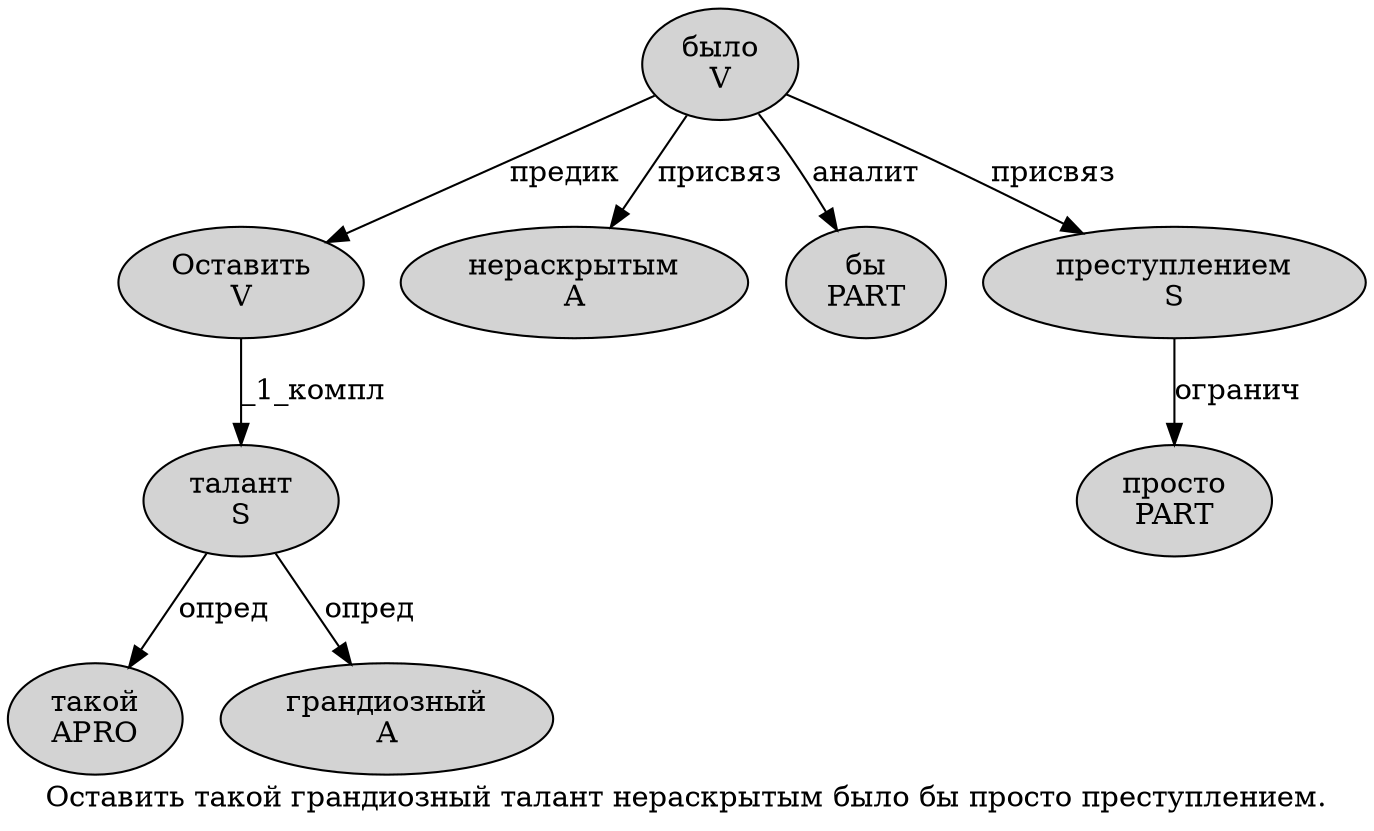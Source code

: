digraph SENTENCE_1914 {
	graph [label="Оставить такой грандиозный талант нераскрытым было бы просто преступлением."]
	node [style=filled]
		0 [label="Оставить
V" color="" fillcolor=lightgray penwidth=1 shape=ellipse]
		1 [label="такой
APRO" color="" fillcolor=lightgray penwidth=1 shape=ellipse]
		2 [label="грандиозный
A" color="" fillcolor=lightgray penwidth=1 shape=ellipse]
		3 [label="талант
S" color="" fillcolor=lightgray penwidth=1 shape=ellipse]
		4 [label="нераскрытым
A" color="" fillcolor=lightgray penwidth=1 shape=ellipse]
		5 [label="было
V" color="" fillcolor=lightgray penwidth=1 shape=ellipse]
		6 [label="бы
PART" color="" fillcolor=lightgray penwidth=1 shape=ellipse]
		7 [label="просто
PART" color="" fillcolor=lightgray penwidth=1 shape=ellipse]
		8 [label="преступлением
S" color="" fillcolor=lightgray penwidth=1 shape=ellipse]
			5 -> 0 [label="предик"]
			5 -> 4 [label="присвяз"]
			5 -> 6 [label="аналит"]
			5 -> 8 [label="присвяз"]
			3 -> 1 [label="опред"]
			3 -> 2 [label="опред"]
			0 -> 3 [label="_1_компл"]
			8 -> 7 [label="огранич"]
}